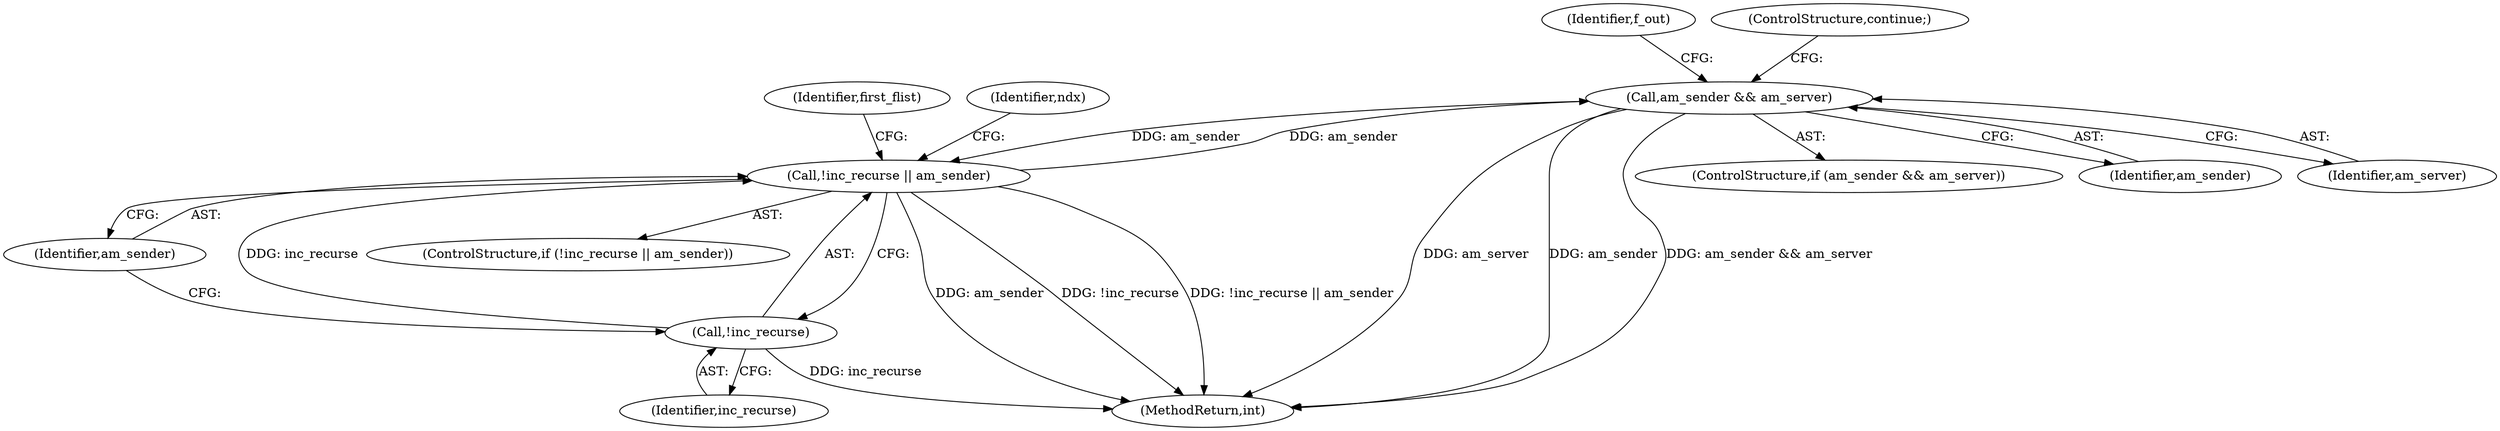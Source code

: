 digraph "0_samba_70aeb5fddd1b2f8e143276f8d5a085db16c593b9@API" {
"1000148" [label="(Call,am_sender && am_server)"];
"1000155" [label="(Call,!inc_recurse || am_sender)"];
"1000156" [label="(Call,!inc_recurse)"];
"1000148" [label="(Call,am_sender && am_server)"];
"1000148" [label="(Call,am_sender && am_server)"];
"1000157" [label="(Identifier,inc_recurse)"];
"1000152" [label="(Identifier,f_out)"];
"1000150" [label="(Identifier,am_server)"];
"1000411" [label="(MethodReturn,int)"];
"1000162" [label="(Identifier,first_flist)"];
"1000156" [label="(Call,!inc_recurse)"];
"1000194" [label="(Identifier,ndx)"];
"1000147" [label="(ControlStructure,if (am_sender && am_server))"];
"1000158" [label="(Identifier,am_sender)"];
"1000153" [label="(ControlStructure,continue;)"];
"1000155" [label="(Call,!inc_recurse || am_sender)"];
"1000149" [label="(Identifier,am_sender)"];
"1000154" [label="(ControlStructure,if (!inc_recurse || am_sender))"];
"1000148" -> "1000147"  [label="AST: "];
"1000148" -> "1000149"  [label="CFG: "];
"1000148" -> "1000150"  [label="CFG: "];
"1000149" -> "1000148"  [label="AST: "];
"1000150" -> "1000148"  [label="AST: "];
"1000152" -> "1000148"  [label="CFG: "];
"1000153" -> "1000148"  [label="CFG: "];
"1000148" -> "1000411"  [label="DDG: am_sender"];
"1000148" -> "1000411"  [label="DDG: am_sender && am_server"];
"1000148" -> "1000411"  [label="DDG: am_server"];
"1000155" -> "1000148"  [label="DDG: am_sender"];
"1000148" -> "1000155"  [label="DDG: am_sender"];
"1000155" -> "1000154"  [label="AST: "];
"1000155" -> "1000156"  [label="CFG: "];
"1000155" -> "1000158"  [label="CFG: "];
"1000156" -> "1000155"  [label="AST: "];
"1000158" -> "1000155"  [label="AST: "];
"1000162" -> "1000155"  [label="CFG: "];
"1000194" -> "1000155"  [label="CFG: "];
"1000155" -> "1000411"  [label="DDG: !inc_recurse || am_sender"];
"1000155" -> "1000411"  [label="DDG: am_sender"];
"1000155" -> "1000411"  [label="DDG: !inc_recurse"];
"1000156" -> "1000155"  [label="DDG: inc_recurse"];
"1000156" -> "1000157"  [label="CFG: "];
"1000157" -> "1000156"  [label="AST: "];
"1000158" -> "1000156"  [label="CFG: "];
"1000156" -> "1000411"  [label="DDG: inc_recurse"];
}
